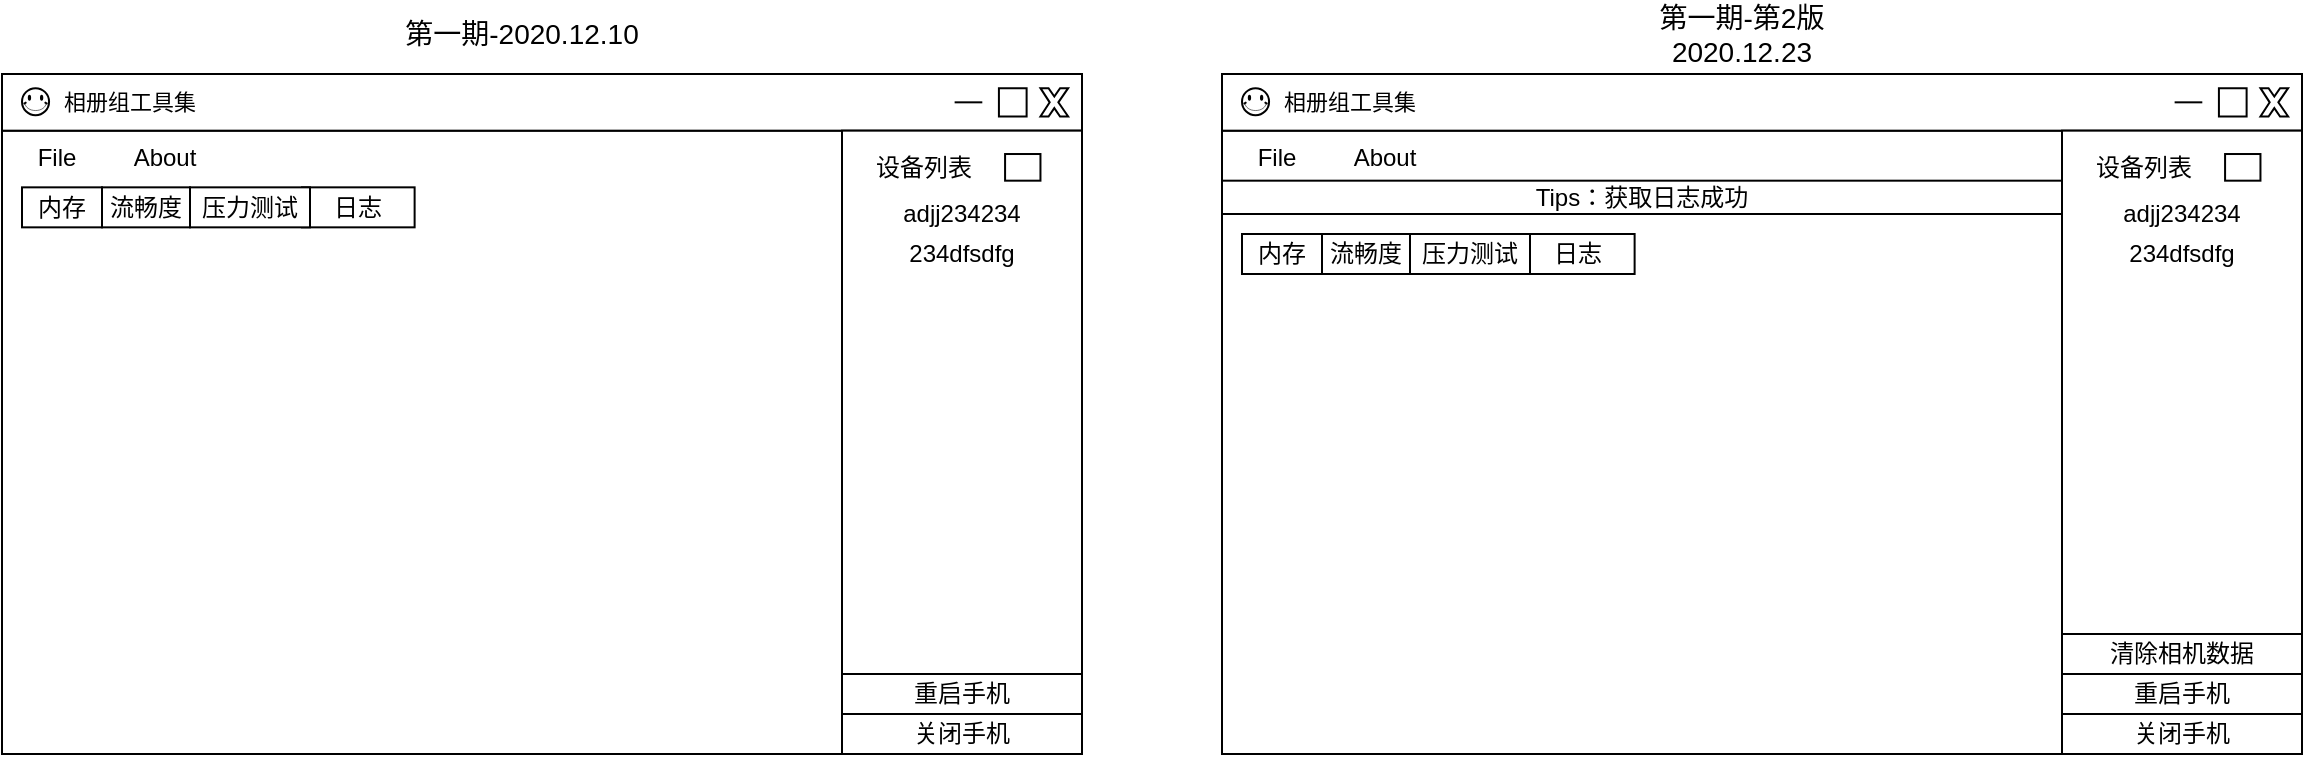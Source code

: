<mxfile version="14.0.1" type="github">
  <diagram id="1P_7CGf5NRen447fJ8HE" name="Page-1">
    <mxGraphModel dx="1865" dy="492" grid="1" gridSize="10" guides="1" tooltips="1" connect="1" arrows="1" fold="1" page="1" pageScale="1" pageWidth="827" pageHeight="1169" math="0" shadow="0">
      <root>
        <mxCell id="0" />
        <mxCell id="1" parent="0" />
        <mxCell id="NniAMcF-AqxOJK8e0dRN-1" value="&lt;font style=&quot;font-size: 14px&quot;&gt;第一期-2020.12.10&lt;/font&gt;" style="text;html=1;strokeColor=none;fillColor=none;align=center;verticalAlign=middle;whiteSpace=wrap;rounded=0;" parent="1" vertex="1">
          <mxGeometry x="50" y="40" width="140" height="20" as="geometry" />
        </mxCell>
        <mxCell id="NniAMcF-AqxOJK8e0dRN-33" value="" style="group" parent="1" vertex="1" connectable="0">
          <mxGeometry x="-140" y="70" width="540" height="340" as="geometry" />
        </mxCell>
        <mxCell id="NniAMcF-AqxOJK8e0dRN-2" value="" style="rounded=0;whiteSpace=wrap;html=1;" parent="NniAMcF-AqxOJK8e0dRN-33" vertex="1">
          <mxGeometry y="28.333" width="540.0" height="311.667" as="geometry" />
        </mxCell>
        <mxCell id="NniAMcF-AqxOJK8e0dRN-3" value="" style="rounded=0;whiteSpace=wrap;html=1;" parent="NniAMcF-AqxOJK8e0dRN-33" vertex="1">
          <mxGeometry width="540.0" height="28.333" as="geometry" />
        </mxCell>
        <mxCell id="NniAMcF-AqxOJK8e0dRN-10" value="" style="verticalLabelPosition=bottom;verticalAlign=top;html=1;shape=mxgraph.basic.x" parent="NniAMcF-AqxOJK8e0dRN-33" vertex="1">
          <mxGeometry x="519.231" y="7.083" width="13.846" height="14.167" as="geometry" />
        </mxCell>
        <mxCell id="NniAMcF-AqxOJK8e0dRN-12" value="" style="verticalLabelPosition=bottom;verticalAlign=top;html=1;shape=mxgraph.basic.rect;fillColor2=none;strokeWidth=1;size=20;indent=5;" parent="NniAMcF-AqxOJK8e0dRN-33" vertex="1">
          <mxGeometry x="498.462" y="7.083" width="13.846" height="14.167" as="geometry" />
        </mxCell>
        <mxCell id="NniAMcF-AqxOJK8e0dRN-15" value="" style="endArrow=none;html=1;" parent="NniAMcF-AqxOJK8e0dRN-33" edge="1">
          <mxGeometry width="50" height="50" relative="1" as="geometry">
            <mxPoint x="476.308" y="14.167" as="sourcePoint" />
            <mxPoint x="490.154" y="14.167" as="targetPoint" />
          </mxGeometry>
        </mxCell>
        <mxCell id="NniAMcF-AqxOJK8e0dRN-18" value="&lt;font style=&quot;font-size: 11px&quot;&gt;相册组工具集&lt;/font&gt;" style="text;html=1;strokeColor=none;fillColor=none;align=center;verticalAlign=middle;whiteSpace=wrap;rounded=0;" parent="NniAMcF-AqxOJK8e0dRN-33" vertex="1">
          <mxGeometry x="24.54" width="77.85" height="28.33" as="geometry" />
        </mxCell>
        <mxCell id="NniAMcF-AqxOJK8e0dRN-21" value="File" style="text;html=1;strokeColor=none;fillColor=none;align=center;verticalAlign=middle;whiteSpace=wrap;rounded=0;" parent="NniAMcF-AqxOJK8e0dRN-33" vertex="1">
          <mxGeometry y="28.333" width="55.385" height="28.333" as="geometry" />
        </mxCell>
        <mxCell id="NniAMcF-AqxOJK8e0dRN-22" value="About" style="text;html=1;strokeColor=none;fillColor=none;align=center;verticalAlign=middle;whiteSpace=wrap;rounded=0;" parent="NniAMcF-AqxOJK8e0dRN-33" vertex="1">
          <mxGeometry x="54.0" y="28.333" width="55.385" height="28.333" as="geometry" />
        </mxCell>
        <mxCell id="NniAMcF-AqxOJK8e0dRN-34" value="内存" style="rounded=0;whiteSpace=wrap;html=1;" parent="NniAMcF-AqxOJK8e0dRN-33" vertex="1">
          <mxGeometry x="10.0" y="56.67" width="40" height="20" as="geometry" />
        </mxCell>
        <mxCell id="NniAMcF-AqxOJK8e0dRN-35" value="流畅度" style="rounded=0;whiteSpace=wrap;html=1;" parent="NniAMcF-AqxOJK8e0dRN-33" vertex="1">
          <mxGeometry x="50" y="56.67" width="44" height="20" as="geometry" />
        </mxCell>
        <mxCell id="NniAMcF-AqxOJK8e0dRN-37" value="" style="rounded=0;whiteSpace=wrap;html=1;" parent="NniAMcF-AqxOJK8e0dRN-33" vertex="1">
          <mxGeometry x="420" y="28.33" width="120" height="311.67" as="geometry" />
        </mxCell>
        <mxCell id="NniAMcF-AqxOJK8e0dRN-39" value="设备列表" style="text;html=1;strokeColor=none;fillColor=none;align=center;verticalAlign=middle;whiteSpace=wrap;rounded=0;" parent="NniAMcF-AqxOJK8e0dRN-33" vertex="1">
          <mxGeometry x="430" y="36.67" width="62" height="20" as="geometry" />
        </mxCell>
        <mxCell id="NniAMcF-AqxOJK8e0dRN-41" value="日志" style="rounded=0;whiteSpace=wrap;html=1;" parent="NniAMcF-AqxOJK8e0dRN-33" vertex="1">
          <mxGeometry x="150" y="56.67" width="56.31" height="20" as="geometry" />
        </mxCell>
        <mxCell id="NniAMcF-AqxOJK8e0dRN-42" value="" style="rounded=0;whiteSpace=wrap;html=1;" parent="NniAMcF-AqxOJK8e0dRN-33" vertex="1">
          <mxGeometry x="501.54" y="40.01" width="17.69" height="13.33" as="geometry" />
        </mxCell>
        <mxCell id="NniAMcF-AqxOJK8e0dRN-46" value="adjj234234" style="text;html=1;strokeColor=none;fillColor=none;align=center;verticalAlign=middle;whiteSpace=wrap;rounded=0;" parent="NniAMcF-AqxOJK8e0dRN-33" vertex="1">
          <mxGeometry x="420" y="60" width="120" height="20" as="geometry" />
        </mxCell>
        <mxCell id="NniAMcF-AqxOJK8e0dRN-47" value="234dfsdfg" style="text;html=1;strokeColor=none;fillColor=none;align=center;verticalAlign=middle;whiteSpace=wrap;rounded=0;" parent="NniAMcF-AqxOJK8e0dRN-33" vertex="1">
          <mxGeometry x="420" y="80" width="120" height="20" as="geometry" />
        </mxCell>
        <mxCell id="NniAMcF-AqxOJK8e0dRN-48" value="重启手机" style="rounded=0;whiteSpace=wrap;html=1;" parent="NniAMcF-AqxOJK8e0dRN-33" vertex="1">
          <mxGeometry x="420" y="300" width="120" height="20" as="geometry" />
        </mxCell>
        <mxCell id="NniAMcF-AqxOJK8e0dRN-68" value="关闭手机" style="rounded=0;whiteSpace=wrap;html=1;" parent="NniAMcF-AqxOJK8e0dRN-33" vertex="1">
          <mxGeometry x="420" y="320" width="120" height="20" as="geometry" />
        </mxCell>
        <mxCell id="NniAMcF-AqxOJK8e0dRN-70" value="" style="verticalLabelPosition=bottom;verticalAlign=top;html=1;shape=mxgraph.basic.smiley" parent="NniAMcF-AqxOJK8e0dRN-33" vertex="1">
          <mxGeometry x="10" y="7.08" width="13.54" height="13.54" as="geometry" />
        </mxCell>
        <mxCell id="NniAMcF-AqxOJK8e0dRN-75" value="压力测试" style="rounded=0;whiteSpace=wrap;html=1;" parent="NniAMcF-AqxOJK8e0dRN-33" vertex="1">
          <mxGeometry x="94" y="56.67" width="60" height="20" as="geometry" />
        </mxCell>
        <mxCell id="PtmkaYNPwoIaMwavgQvr-5" value="&lt;font style=&quot;font-size: 14px&quot;&gt;第一期-第2版2020.12.23&lt;/font&gt;" style="text;html=1;strokeColor=none;fillColor=none;align=center;verticalAlign=middle;whiteSpace=wrap;rounded=0;" vertex="1" parent="1">
          <mxGeometry x="660" y="40" width="140" height="20" as="geometry" />
        </mxCell>
        <mxCell id="PtmkaYNPwoIaMwavgQvr-6" value="" style="group" vertex="1" connectable="0" parent="1">
          <mxGeometry x="470" y="70" width="540" height="340" as="geometry" />
        </mxCell>
        <mxCell id="PtmkaYNPwoIaMwavgQvr-7" value="" style="rounded=0;whiteSpace=wrap;html=1;" vertex="1" parent="PtmkaYNPwoIaMwavgQvr-6">
          <mxGeometry y="28.333" width="540.0" height="311.667" as="geometry" />
        </mxCell>
        <mxCell id="PtmkaYNPwoIaMwavgQvr-8" value="" style="rounded=0;whiteSpace=wrap;html=1;" vertex="1" parent="PtmkaYNPwoIaMwavgQvr-6">
          <mxGeometry width="540.0" height="28.333" as="geometry" />
        </mxCell>
        <mxCell id="PtmkaYNPwoIaMwavgQvr-9" value="" style="verticalLabelPosition=bottom;verticalAlign=top;html=1;shape=mxgraph.basic.x" vertex="1" parent="PtmkaYNPwoIaMwavgQvr-6">
          <mxGeometry x="519.231" y="7.083" width="13.846" height="14.167" as="geometry" />
        </mxCell>
        <mxCell id="PtmkaYNPwoIaMwavgQvr-10" value="" style="verticalLabelPosition=bottom;verticalAlign=top;html=1;shape=mxgraph.basic.rect;fillColor2=none;strokeWidth=1;size=20;indent=5;" vertex="1" parent="PtmkaYNPwoIaMwavgQvr-6">
          <mxGeometry x="498.462" y="7.083" width="13.846" height="14.167" as="geometry" />
        </mxCell>
        <mxCell id="PtmkaYNPwoIaMwavgQvr-11" value="" style="endArrow=none;html=1;" edge="1" parent="PtmkaYNPwoIaMwavgQvr-6">
          <mxGeometry width="50" height="50" relative="1" as="geometry">
            <mxPoint x="476.308" y="14.167" as="sourcePoint" />
            <mxPoint x="490.154" y="14.167" as="targetPoint" />
          </mxGeometry>
        </mxCell>
        <mxCell id="PtmkaYNPwoIaMwavgQvr-12" value="&lt;font style=&quot;font-size: 11px&quot;&gt;相册组工具集&lt;/font&gt;" style="text;html=1;strokeColor=none;fillColor=none;align=center;verticalAlign=middle;whiteSpace=wrap;rounded=0;" vertex="1" parent="PtmkaYNPwoIaMwavgQvr-6">
          <mxGeometry x="24.54" width="77.85" height="28.33" as="geometry" />
        </mxCell>
        <mxCell id="PtmkaYNPwoIaMwavgQvr-13" value="File" style="text;html=1;strokeColor=none;fillColor=none;align=center;verticalAlign=middle;whiteSpace=wrap;rounded=0;" vertex="1" parent="PtmkaYNPwoIaMwavgQvr-6">
          <mxGeometry y="28.333" width="55.385" height="28.333" as="geometry" />
        </mxCell>
        <mxCell id="PtmkaYNPwoIaMwavgQvr-14" value="About" style="text;html=1;strokeColor=none;fillColor=none;align=center;verticalAlign=middle;whiteSpace=wrap;rounded=0;" vertex="1" parent="PtmkaYNPwoIaMwavgQvr-6">
          <mxGeometry x="54.0" y="28.333" width="55.385" height="28.333" as="geometry" />
        </mxCell>
        <mxCell id="PtmkaYNPwoIaMwavgQvr-15" value="内存" style="rounded=0;whiteSpace=wrap;html=1;" vertex="1" parent="PtmkaYNPwoIaMwavgQvr-6">
          <mxGeometry x="10.0" y="80" width="40" height="20" as="geometry" />
        </mxCell>
        <mxCell id="PtmkaYNPwoIaMwavgQvr-16" value="流畅度" style="rounded=0;whiteSpace=wrap;html=1;" vertex="1" parent="PtmkaYNPwoIaMwavgQvr-6">
          <mxGeometry x="50" y="80" width="44" height="20" as="geometry" />
        </mxCell>
        <mxCell id="PtmkaYNPwoIaMwavgQvr-17" value="" style="rounded=0;whiteSpace=wrap;html=1;" vertex="1" parent="PtmkaYNPwoIaMwavgQvr-6">
          <mxGeometry x="420" y="28.33" width="120" height="311.67" as="geometry" />
        </mxCell>
        <mxCell id="PtmkaYNPwoIaMwavgQvr-18" value="设备列表" style="text;html=1;strokeColor=none;fillColor=none;align=center;verticalAlign=middle;whiteSpace=wrap;rounded=0;" vertex="1" parent="PtmkaYNPwoIaMwavgQvr-6">
          <mxGeometry x="430" y="36.67" width="62" height="20" as="geometry" />
        </mxCell>
        <mxCell id="PtmkaYNPwoIaMwavgQvr-19" value="日志" style="rounded=0;whiteSpace=wrap;html=1;" vertex="1" parent="PtmkaYNPwoIaMwavgQvr-6">
          <mxGeometry x="150" y="80" width="56.31" height="20" as="geometry" />
        </mxCell>
        <mxCell id="PtmkaYNPwoIaMwavgQvr-20" value="" style="rounded=0;whiteSpace=wrap;html=1;" vertex="1" parent="PtmkaYNPwoIaMwavgQvr-6">
          <mxGeometry x="501.54" y="40.01" width="17.69" height="13.33" as="geometry" />
        </mxCell>
        <mxCell id="PtmkaYNPwoIaMwavgQvr-21" value="adjj234234" style="text;html=1;strokeColor=none;fillColor=none;align=center;verticalAlign=middle;whiteSpace=wrap;rounded=0;" vertex="1" parent="PtmkaYNPwoIaMwavgQvr-6">
          <mxGeometry x="420" y="60" width="120" height="20" as="geometry" />
        </mxCell>
        <mxCell id="PtmkaYNPwoIaMwavgQvr-22" value="234dfsdfg" style="text;html=1;strokeColor=none;fillColor=none;align=center;verticalAlign=middle;whiteSpace=wrap;rounded=0;" vertex="1" parent="PtmkaYNPwoIaMwavgQvr-6">
          <mxGeometry x="420" y="80" width="120" height="20" as="geometry" />
        </mxCell>
        <mxCell id="PtmkaYNPwoIaMwavgQvr-23" value="重启手机" style="rounded=0;whiteSpace=wrap;html=1;" vertex="1" parent="PtmkaYNPwoIaMwavgQvr-6">
          <mxGeometry x="420" y="300" width="120" height="20" as="geometry" />
        </mxCell>
        <mxCell id="PtmkaYNPwoIaMwavgQvr-24" value="关闭手机" style="rounded=0;whiteSpace=wrap;html=1;" vertex="1" parent="PtmkaYNPwoIaMwavgQvr-6">
          <mxGeometry x="420" y="320" width="120" height="20" as="geometry" />
        </mxCell>
        <mxCell id="PtmkaYNPwoIaMwavgQvr-25" value="" style="verticalLabelPosition=bottom;verticalAlign=top;html=1;shape=mxgraph.basic.smiley" vertex="1" parent="PtmkaYNPwoIaMwavgQvr-6">
          <mxGeometry x="10" y="7.08" width="13.54" height="13.54" as="geometry" />
        </mxCell>
        <mxCell id="PtmkaYNPwoIaMwavgQvr-26" value="压力测试" style="rounded=0;whiteSpace=wrap;html=1;" vertex="1" parent="PtmkaYNPwoIaMwavgQvr-6">
          <mxGeometry x="94" y="80" width="60" height="20" as="geometry" />
        </mxCell>
        <mxCell id="PtmkaYNPwoIaMwavgQvr-27" value="清除相机数据" style="rounded=0;whiteSpace=wrap;html=1;" vertex="1" parent="PtmkaYNPwoIaMwavgQvr-6">
          <mxGeometry x="420" y="280" width="120" height="20" as="geometry" />
        </mxCell>
        <mxCell id="PtmkaYNPwoIaMwavgQvr-28" value="Tips：获取日志成功" style="rounded=0;whiteSpace=wrap;html=1;" vertex="1" parent="PtmkaYNPwoIaMwavgQvr-6">
          <mxGeometry y="53.34" width="420" height="16.66" as="geometry" />
        </mxCell>
      </root>
    </mxGraphModel>
  </diagram>
</mxfile>
